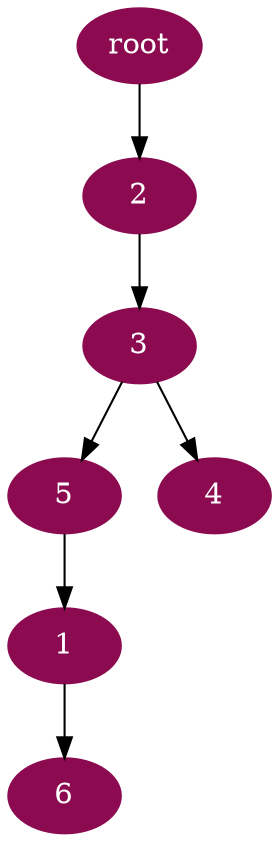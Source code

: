 digraph G {
node [color=deeppink4, style=filled, fontcolor=white];
5 -> 1;
"root" -> 2;
2 -> 3;
3 -> 4;
3 -> 5;
1 -> 6;
}
